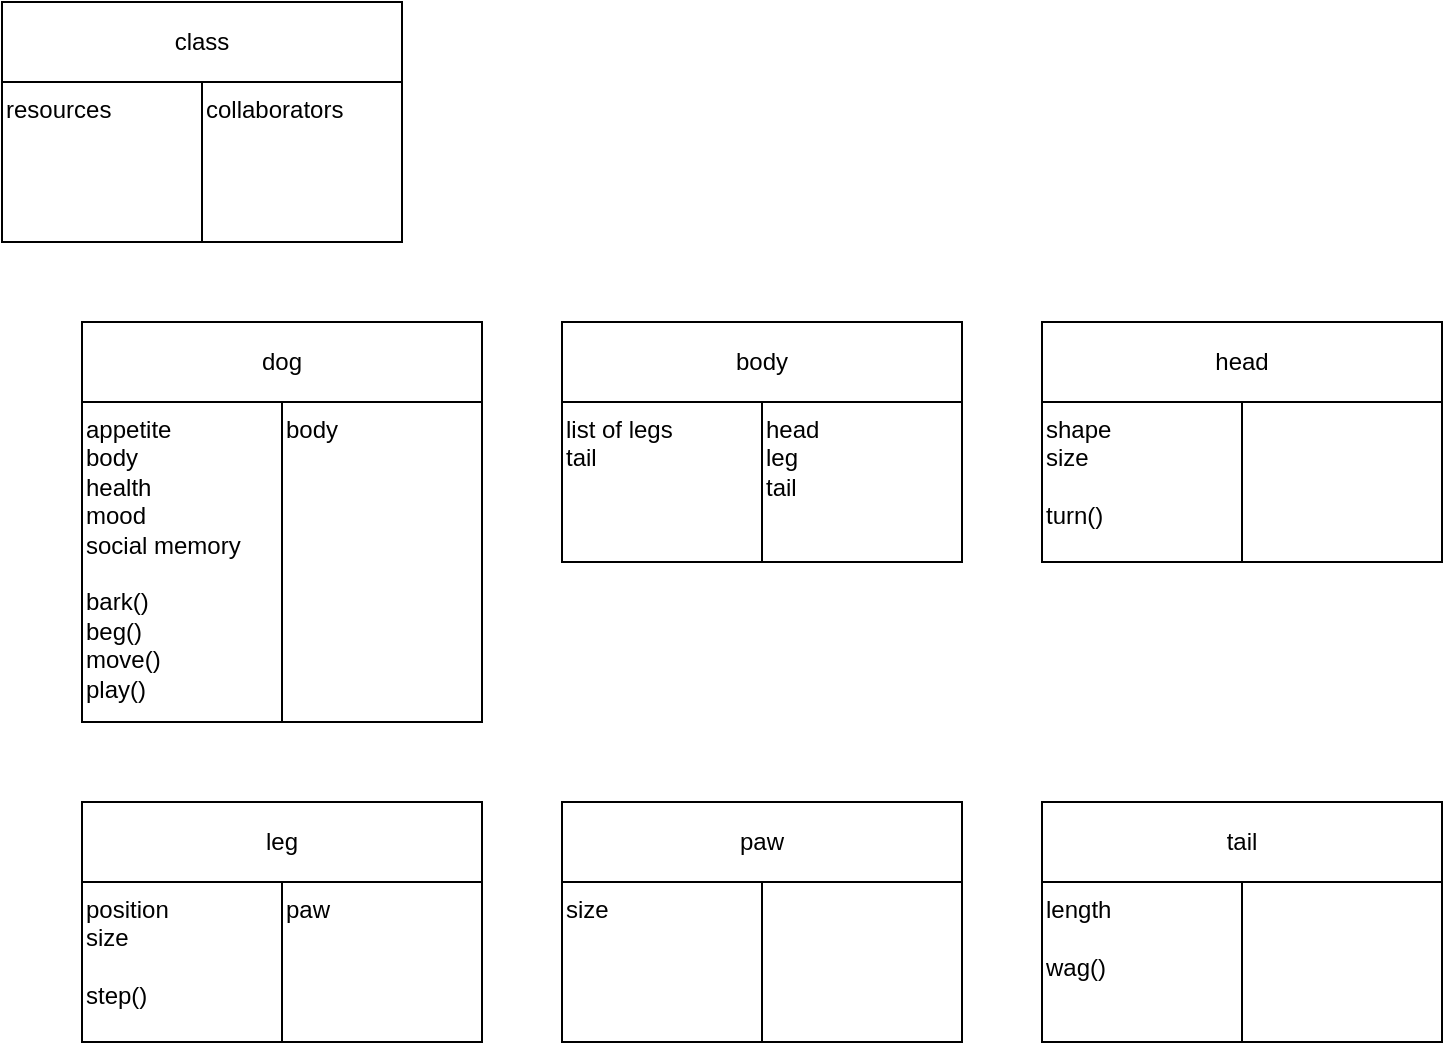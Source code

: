 <mxfile>
    <diagram id="SUushjZJWubNQhusn0_C" name="Page-1">
        <mxGraphModel dx="1242" dy="568" grid="1" gridSize="10" guides="1" tooltips="1" connect="1" arrows="1" fold="1" page="1" pageScale="1" pageWidth="850" pageHeight="1100" math="0" shadow="0">
            <root>
                <mxCell id="0"/>
                <mxCell id="1" parent="0"/>
                <mxCell id="2" value="class" style="rounded=0;whiteSpace=wrap;html=1;" parent="1" vertex="1">
                    <mxGeometry width="200" height="40" as="geometry"/>
                </mxCell>
                <mxCell id="3" value="resources" style="rounded=0;whiteSpace=wrap;html=1;verticalAlign=top;align=left;" parent="1" vertex="1">
                    <mxGeometry y="40" width="100" height="80" as="geometry"/>
                </mxCell>
                <mxCell id="4" value="collaborators" style="rounded=0;whiteSpace=wrap;html=1;verticalAlign=top;align=left;" parent="1" vertex="1">
                    <mxGeometry x="100" y="40" width="100" height="80" as="geometry"/>
                </mxCell>
                <mxCell id="11" value="paw" style="rounded=0;whiteSpace=wrap;html=1;" parent="1" vertex="1">
                    <mxGeometry x="280" y="400" width="200" height="40" as="geometry"/>
                </mxCell>
                <mxCell id="12" value="size" style="rounded=0;whiteSpace=wrap;html=1;verticalAlign=top;align=left;" parent="1" vertex="1">
                    <mxGeometry x="280" y="440" width="100" height="80" as="geometry"/>
                </mxCell>
                <mxCell id="13" value="" style="rounded=0;whiteSpace=wrap;html=1;verticalAlign=top;align=left;" parent="1" vertex="1">
                    <mxGeometry x="380" y="440" width="100" height="80" as="geometry"/>
                </mxCell>
                <mxCell id="23" value="leg" style="rounded=0;whiteSpace=wrap;html=1;" parent="1" vertex="1">
                    <mxGeometry x="40" y="400" width="200" height="40" as="geometry"/>
                </mxCell>
                <mxCell id="24" value="position&lt;br&gt;size&lt;br&gt;&lt;br&gt;step()" style="rounded=0;whiteSpace=wrap;html=1;verticalAlign=top;align=left;" parent="1" vertex="1">
                    <mxGeometry x="40" y="440" width="100" height="80" as="geometry"/>
                </mxCell>
                <mxCell id="25" value="paw" style="rounded=0;whiteSpace=wrap;html=1;verticalAlign=top;align=left;" parent="1" vertex="1">
                    <mxGeometry x="140" y="440" width="100" height="80" as="geometry"/>
                </mxCell>
                <mxCell id="26" value="tail" style="rounded=0;whiteSpace=wrap;html=1;" parent="1" vertex="1">
                    <mxGeometry x="520" y="400" width="200" height="40" as="geometry"/>
                </mxCell>
                <mxCell id="27" value="length&lt;br&gt;&lt;br&gt;wag()" style="rounded=0;whiteSpace=wrap;html=1;verticalAlign=top;align=left;" parent="1" vertex="1">
                    <mxGeometry x="520" y="440" width="100" height="80" as="geometry"/>
                </mxCell>
                <mxCell id="28" value="" style="rounded=0;whiteSpace=wrap;html=1;verticalAlign=top;align=left;" parent="1" vertex="1">
                    <mxGeometry x="620" y="440" width="100" height="80" as="geometry"/>
                </mxCell>
                <mxCell id="29" value="head" style="rounded=0;whiteSpace=wrap;html=1;" parent="1" vertex="1">
                    <mxGeometry x="520" y="160" width="200" height="40" as="geometry"/>
                </mxCell>
                <mxCell id="30" value="shape&lt;br&gt;size&lt;br&gt;&lt;br&gt;turn()" style="rounded=0;whiteSpace=wrap;html=1;verticalAlign=top;align=left;" parent="1" vertex="1">
                    <mxGeometry x="520" y="200" width="100" height="80" as="geometry"/>
                </mxCell>
                <mxCell id="31" value="" style="rounded=0;whiteSpace=wrap;html=1;verticalAlign=top;align=left;" parent="1" vertex="1">
                    <mxGeometry x="620" y="200" width="100" height="80" as="geometry"/>
                </mxCell>
                <mxCell id="32" value="body" style="rounded=0;whiteSpace=wrap;html=1;" parent="1" vertex="1">
                    <mxGeometry x="280" y="160" width="200" height="40" as="geometry"/>
                </mxCell>
                <mxCell id="33" value="list of legs&lt;br&gt;tail" style="rounded=0;whiteSpace=wrap;html=1;verticalAlign=top;align=left;" parent="1" vertex="1">
                    <mxGeometry x="280" y="200" width="100" height="80" as="geometry"/>
                </mxCell>
                <mxCell id="34" value="head&lt;br&gt;leg&lt;br&gt;tail" style="rounded=0;whiteSpace=wrap;html=1;verticalAlign=top;align=left;" parent="1" vertex="1">
                    <mxGeometry x="380" y="200" width="100" height="80" as="geometry"/>
                </mxCell>
                <mxCell id="35" value="dog" style="rounded=0;whiteSpace=wrap;html=1;" parent="1" vertex="1">
                    <mxGeometry x="40" y="160" width="200" height="40" as="geometry"/>
                </mxCell>
                <mxCell id="36" value="appetite&lt;br&gt;body&lt;br&gt;health&lt;br&gt;mood&lt;br&gt;social memory&lt;br&gt;&lt;br&gt;bark()&lt;br&gt;beg()&lt;br&gt;move()&lt;br&gt;play()" style="rounded=0;whiteSpace=wrap;html=1;verticalAlign=top;align=left;" parent="1" vertex="1">
                    <mxGeometry x="40" y="200" width="100" height="160" as="geometry"/>
                </mxCell>
                <mxCell id="37" value="body" style="rounded=0;whiteSpace=wrap;html=1;verticalAlign=top;align=left;" parent="1" vertex="1">
                    <mxGeometry x="140" y="200" width="100" height="160" as="geometry"/>
                </mxCell>
            </root>
        </mxGraphModel>
    </diagram>
</mxfile>